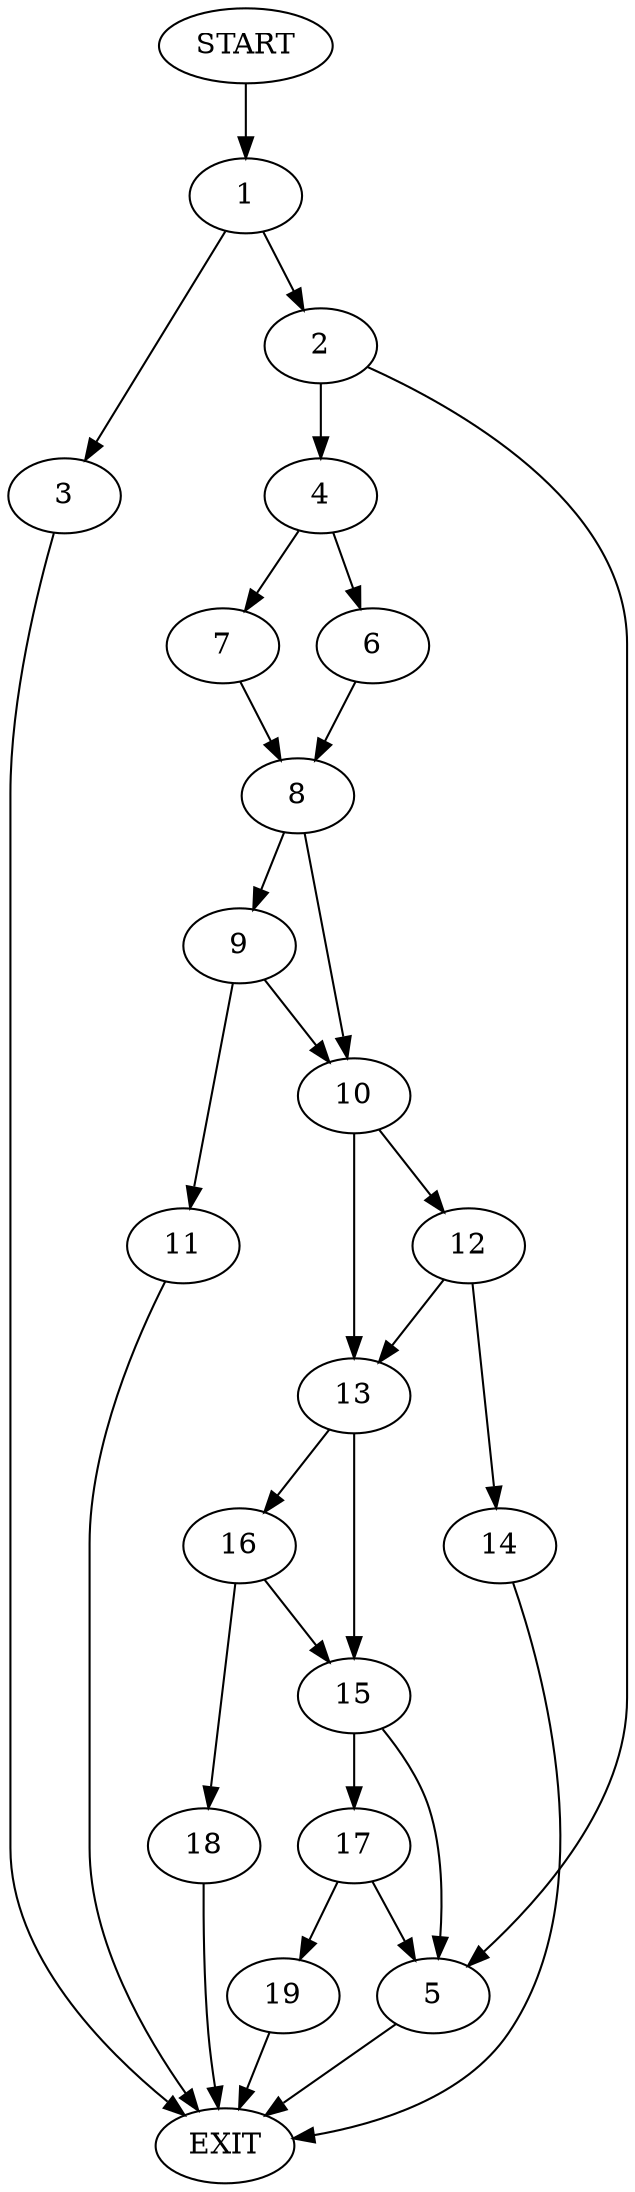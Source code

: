 digraph {
0 [label="START"]
20 [label="EXIT"]
0 -> 1
1 -> 2
1 -> 3
2 -> 4
2 -> 5
3 -> 20
4 -> 6
4 -> 7
5 -> 20
7 -> 8
6 -> 8
8 -> 9
8 -> 10
9 -> 11
9 -> 10
10 -> 12
10 -> 13
11 -> 20
12 -> 14
12 -> 13
13 -> 15
13 -> 16
14 -> 20
15 -> 5
15 -> 17
16 -> 18
16 -> 15
18 -> 20
17 -> 19
17 -> 5
19 -> 20
}
